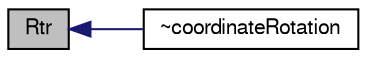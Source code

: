 digraph "Rtr"
{
  bgcolor="transparent";
  edge [fontname="FreeSans",fontsize="10",labelfontname="FreeSans",labelfontsize="10"];
  node [fontname="FreeSans",fontsize="10",shape=record];
  rankdir="LR";
  Node658 [label="Rtr",height=0.2,width=0.4,color="black", fillcolor="grey75", style="filled", fontcolor="black"];
  Node658 -> Node659 [dir="back",color="midnightblue",fontsize="10",style="solid",fontname="FreeSans"];
  Node659 [label="~coordinateRotation",height=0.2,width=0.4,color="black",URL="$a24994.html#ac822cabe25216f7cb2cc56a23a97f7fc",tooltip="Destructor. "];
}
